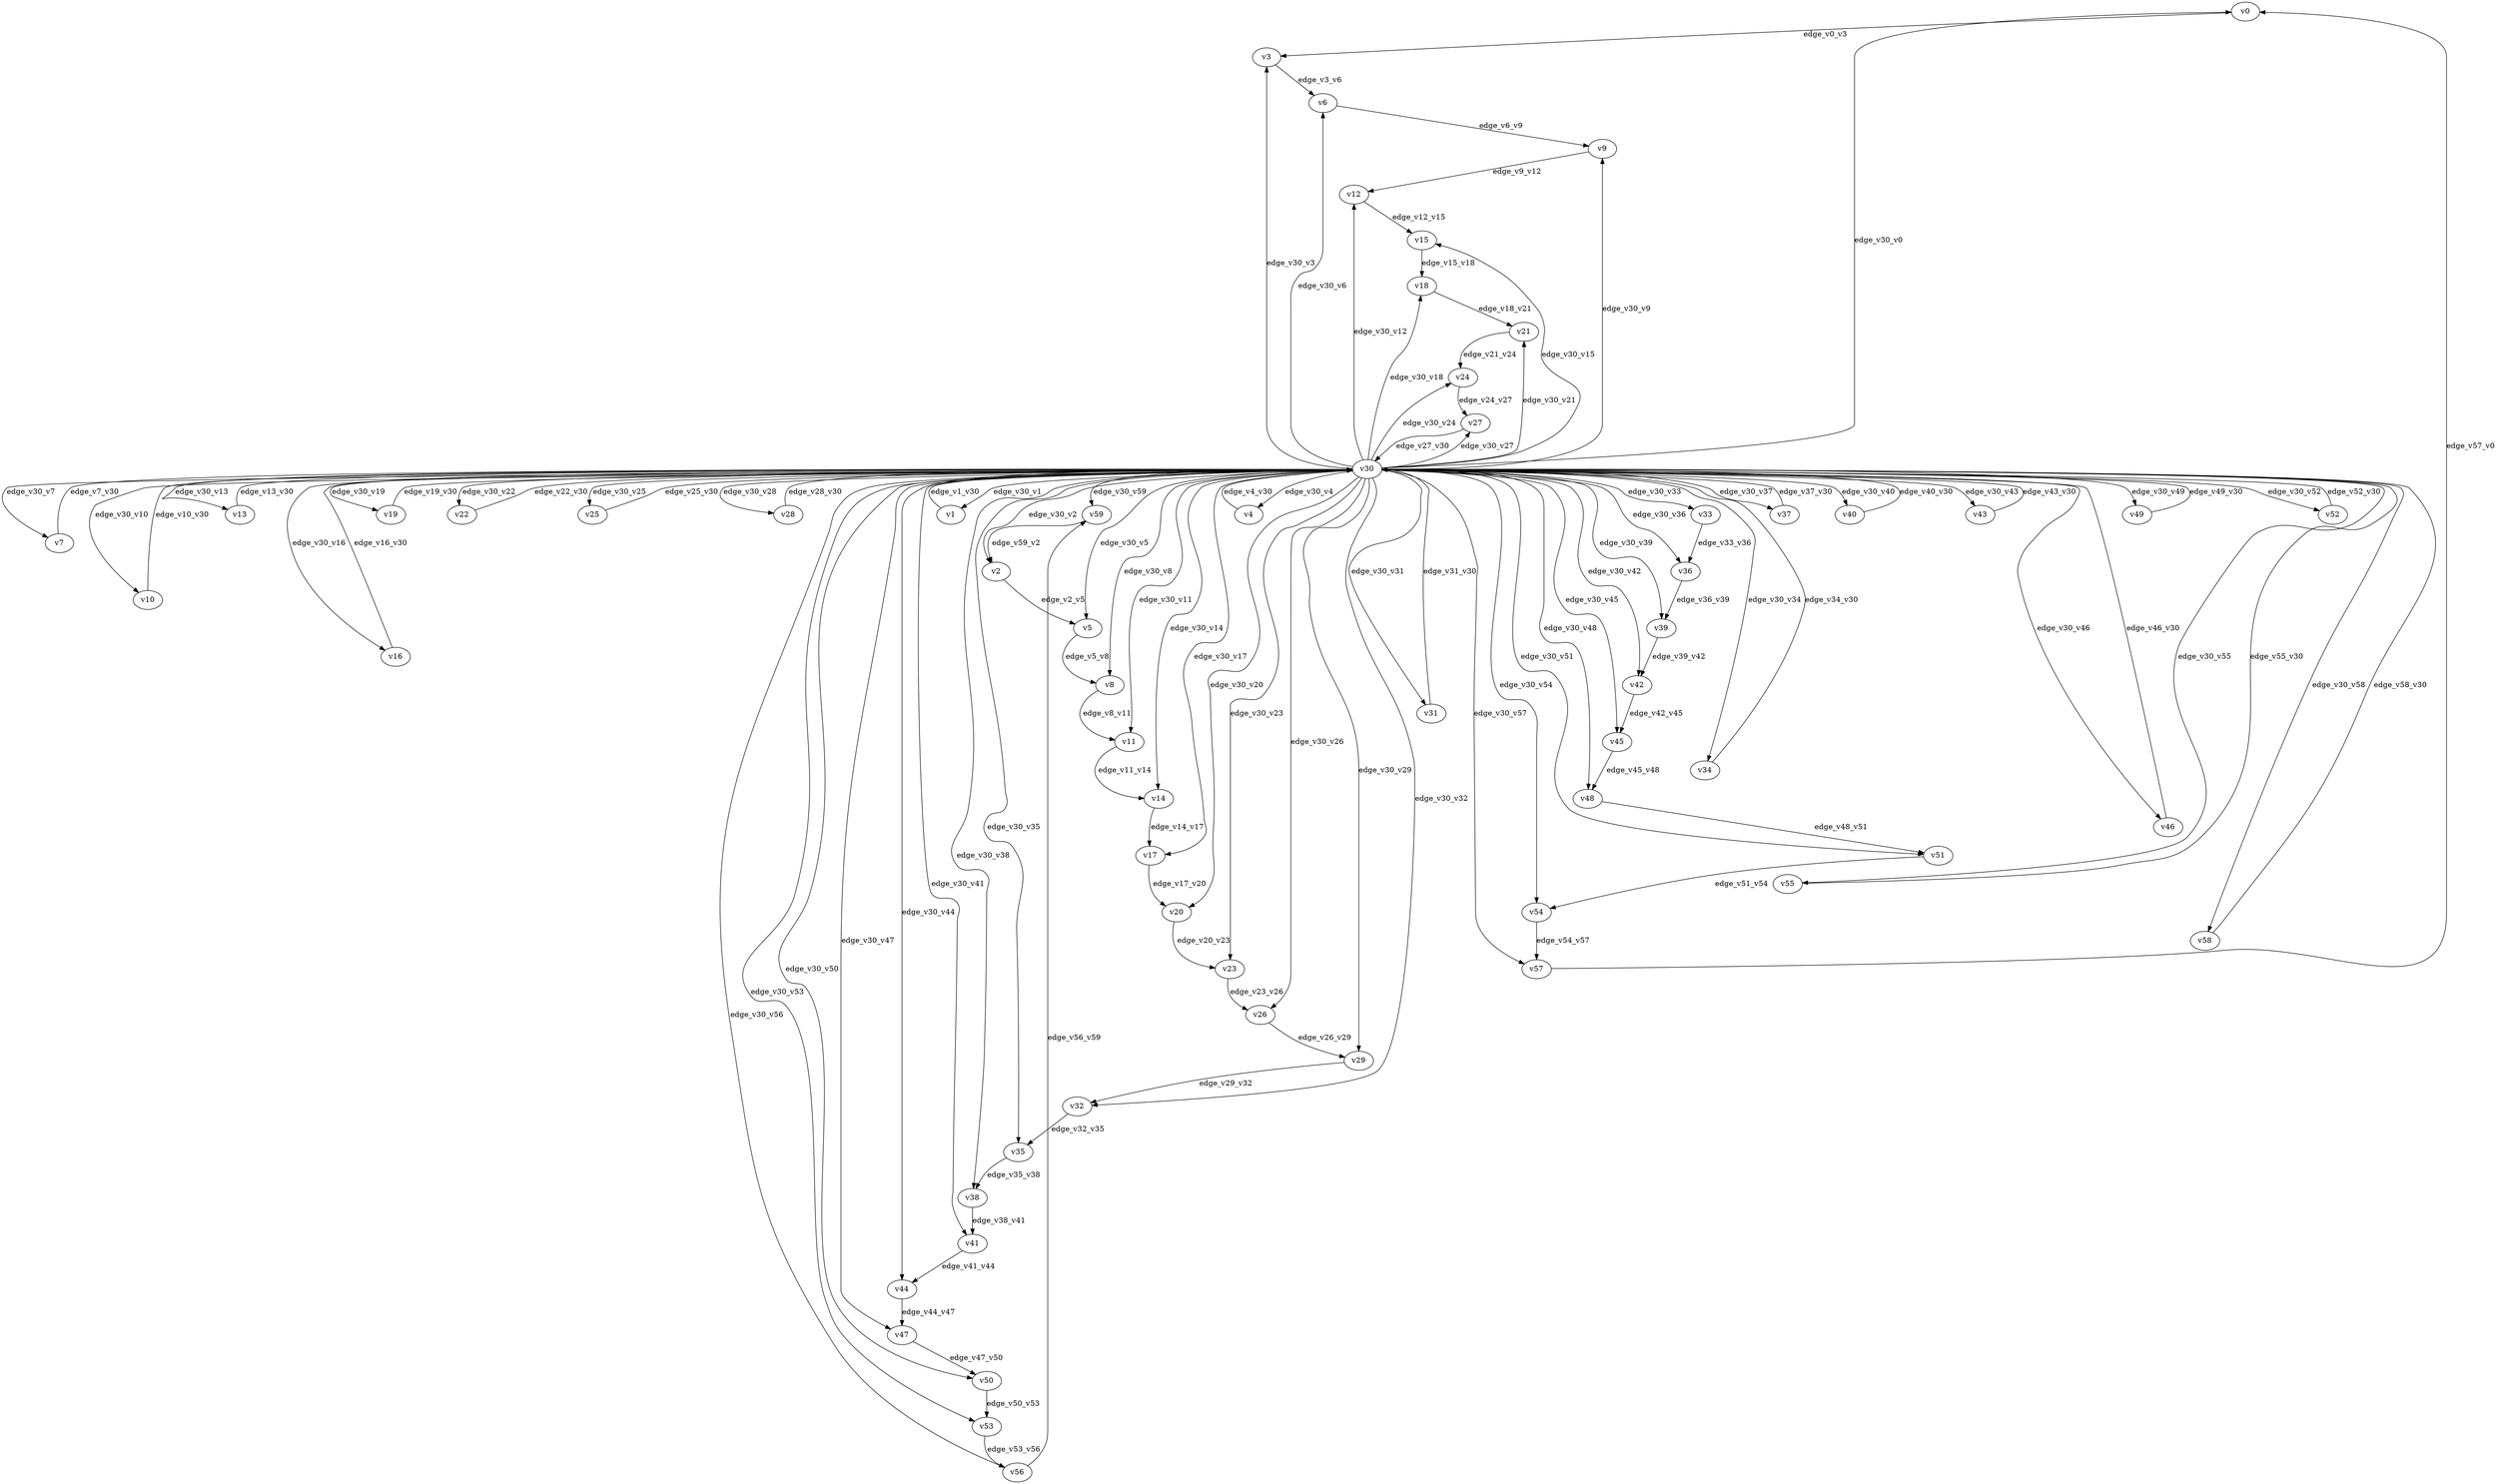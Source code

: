 digraph test088 {
    // Discounted game test case
    // Vertex properties: name [player=X]
    // Edge properties: [weight=Y, discount=Z]

    v0 [name="v0", player=0];
    v1 [name="v1", player=1];
    v2 [name="v2", player=0];
    v3 [name="v3", player=1];
    v4 [name="v4", player=0];
    v5 [name="v5", player=1];
    v6 [name="v6", player=0];
    v7 [name="v7", player=1];
    v8 [name="v8", player=0];
    v9 [name="v9", player=1];
    v10 [name="v10", player=0];
    v11 [name="v11", player=1];
    v12 [name="v12", player=0];
    v13 [name="v13", player=1];
    v14 [name="v14", player=0];
    v15 [name="v15", player=1];
    v16 [name="v16", player=0];
    v17 [name="v17", player=1];
    v18 [name="v18", player=0];
    v19 [name="v19", player=1];
    v20 [name="v20", player=0];
    v21 [name="v21", player=1];
    v22 [name="v22", player=0];
    v23 [name="v23", player=1];
    v24 [name="v24", player=0];
    v25 [name="v25", player=1];
    v26 [name="v26", player=0];
    v27 [name="v27", player=1];
    v28 [name="v28", player=0];
    v29 [name="v29", player=1];
    v30 [name="v30", player=0];
    v31 [name="v31", player=1];
    v32 [name="v32", player=0];
    v33 [name="v33", player=1];
    v34 [name="v34", player=0];
    v35 [name="v35", player=1];
    v36 [name="v36", player=0];
    v37 [name="v37", player=1];
    v38 [name="v38", player=0];
    v39 [name="v39", player=1];
    v40 [name="v40", player=0];
    v41 [name="v41", player=1];
    v42 [name="v42", player=0];
    v43 [name="v43", player=1];
    v44 [name="v44", player=0];
    v45 [name="v45", player=1];
    v46 [name="v46", player=0];
    v47 [name="v47", player=1];
    v48 [name="v48", player=0];
    v49 [name="v49", player=1];
    v50 [name="v50", player=0];
    v51 [name="v51", player=1];
    v52 [name="v52", player=0];
    v53 [name="v53", player=1];
    v54 [name="v54", player=0];
    v55 [name="v55", player=1];
    v56 [name="v56", player=0];
    v57 [name="v57", player=1];
    v58 [name="v58", player=0];
    v59 [name="v59", player=1];

    v30 -> v0 [label="edge_v30_v0", weight=5.24, discount=0.138];
    v30 -> v1 [label="edge_v30_v1", weight=2.81, discount=0.138];
    v1 -> v30 [label="edge_v1_v30", weight=2.45, discount=0.138];
    v30 -> v2 [label="edge_v30_v2", weight=1.05, discount=0.138];
    v30 -> v3 [label="edge_v30_v3", weight=7.15, discount=0.138];
    v30 -> v4 [label="edge_v30_v4", weight=1.22, discount=0.138];
    v4 -> v30 [label="edge_v4_v30", weight=2.19, discount=0.138];
    v30 -> v5 [label="edge_v30_v5", weight=8.33, discount=0.138];
    v30 -> v6 [label="edge_v30_v6", weight=1.26, discount=0.138];
    v30 -> v7 [label="edge_v30_v7", weight=-3.69, discount=0.138];
    v7 -> v30 [label="edge_v7_v30", weight=-5.22, discount=0.138];
    v30 -> v8 [label="edge_v30_v8", weight=6.81, discount=0.138];
    v30 -> v9 [label="edge_v30_v9", weight=7.80, discount=0.138];
    v30 -> v10 [label="edge_v30_v10", weight=-2.78, discount=0.138];
    v10 -> v30 [label="edge_v10_v30", weight=-5.52, discount=0.138];
    v30 -> v11 [label="edge_v30_v11", weight=4.12, discount=0.138];
    v30 -> v12 [label="edge_v30_v12", weight=9.15, discount=0.138];
    v30 -> v13 [label="edge_v30_v13", weight=2.83, discount=0.138];
    v13 -> v30 [label="edge_v13_v30", weight=5.22, discount=0.138];
    v30 -> v14 [label="edge_v30_v14", weight=5.58, discount=0.138];
    v30 -> v15 [label="edge_v30_v15", weight=-3.37, discount=0.138];
    v30 -> v16 [label="edge_v30_v16", weight=-1.45, discount=0.138];
    v16 -> v30 [label="edge_v16_v30", weight=-1.26, discount=0.138];
    v30 -> v17 [label="edge_v30_v17", weight=-2.53, discount=0.138];
    v30 -> v18 [label="edge_v30_v18", weight=4.50, discount=0.138];
    v30 -> v19 [label="edge_v30_v19", weight=3.06, discount=0.138];
    v19 -> v30 [label="edge_v19_v30", weight=3.69, discount=0.138];
    v30 -> v20 [label="edge_v30_v20", weight=-3.76, discount=0.138];
    v30 -> v21 [label="edge_v30_v21", weight=9.69, discount=0.138];
    v30 -> v22 [label="edge_v30_v22", weight=7.89, discount=0.138];
    v22 -> v30 [label="edge_v22_v30", weight=5.51, discount=0.138];
    v30 -> v23 [label="edge_v30_v23", weight=1.15, discount=0.138];
    v30 -> v24 [label="edge_v30_v24", weight=-5.70, discount=0.138];
    v30 -> v25 [label="edge_v30_v25", weight=5.06, discount=0.138];
    v25 -> v30 [label="edge_v25_v30", weight=3.55, discount=0.138];
    v30 -> v26 [label="edge_v30_v26", weight=4.59, discount=0.138];
    v30 -> v27 [label="edge_v30_v27", weight=3.53, discount=0.138];
    v30 -> v28 [label="edge_v30_v28", weight=3.33, discount=0.138];
    v28 -> v30 [label="edge_v28_v30", weight=5.53, discount=0.138];
    v30 -> v29 [label="edge_v30_v29", weight=2.37, discount=0.138];
    v30 -> v31 [label="edge_v30_v31", weight=-4.16, discount=0.138];
    v31 -> v30 [label="edge_v31_v30", weight=-7.08, discount=0.138];
    v30 -> v32 [label="edge_v30_v32", weight=-5.72, discount=0.138];
    v30 -> v33 [label="edge_v30_v33", weight=4.28, discount=0.138];
    v30 -> v34 [label="edge_v30_v34", weight=-3.63, discount=0.138];
    v34 -> v30 [label="edge_v34_v30", weight=-2.97, discount=0.138];
    v30 -> v35 [label="edge_v30_v35", weight=-4.09, discount=0.138];
    v30 -> v36 [label="edge_v30_v36", weight=8.52, discount=0.138];
    v30 -> v37 [label="edge_v30_v37", weight=2.55, discount=0.138];
    v37 -> v30 [label="edge_v37_v30", weight=0.64, discount=0.138];
    v30 -> v38 [label="edge_v30_v38", weight=0.51, discount=0.138];
    v30 -> v39 [label="edge_v30_v39", weight=2.22, discount=0.138];
    v30 -> v40 [label="edge_v30_v40", weight=8.95, discount=0.138];
    v40 -> v30 [label="edge_v40_v30", weight=6.17, discount=0.138];
    v30 -> v41 [label="edge_v30_v41", weight=-5.36, discount=0.138];
    v30 -> v42 [label="edge_v30_v42", weight=8.87, discount=0.138];
    v30 -> v43 [label="edge_v30_v43", weight=1.99, discount=0.138];
    v43 -> v30 [label="edge_v43_v30", weight=0.13, discount=0.138];
    v30 -> v44 [label="edge_v30_v44", weight=9.53, discount=0.138];
    v30 -> v45 [label="edge_v30_v45", weight=1.89, discount=0.138];
    v30 -> v46 [label="edge_v30_v46", weight=-4.73, discount=0.138];
    v46 -> v30 [label="edge_v46_v30", weight=-3.45, discount=0.138];
    v30 -> v47 [label="edge_v30_v47", weight=2.70, discount=0.138];
    v30 -> v48 [label="edge_v30_v48", weight=8.32, discount=0.138];
    v30 -> v49 [label="edge_v30_v49", weight=5.42, discount=0.138];
    v49 -> v30 [label="edge_v49_v30", weight=3.66, discount=0.138];
    v30 -> v50 [label="edge_v30_v50", weight=-0.28, discount=0.138];
    v30 -> v51 [label="edge_v30_v51", weight=-3.25, discount=0.138];
    v30 -> v52 [label="edge_v30_v52", weight=5.14, discount=0.138];
    v52 -> v30 [label="edge_v52_v30", weight=8.02, discount=0.138];
    v30 -> v53 [label="edge_v30_v53", weight=-1.93, discount=0.138];
    v30 -> v54 [label="edge_v30_v54", weight=5.15, discount=0.138];
    v30 -> v55 [label="edge_v30_v55", weight=-2.92, discount=0.138];
    v55 -> v30 [label="edge_v55_v30", weight=-1.92, discount=0.138];
    v30 -> v56 [label="edge_v30_v56", weight=-4.07, discount=0.138];
    v30 -> v57 [label="edge_v30_v57", weight=8.85, discount=0.138];
    v30 -> v58 [label="edge_v30_v58", weight=-4.56, discount=0.138];
    v58 -> v30 [label="edge_v58_v30", weight=-6.69, discount=0.138];
    v30 -> v59 [label="edge_v30_v59", weight=6.46, discount=0.138];
    v0 -> v3 [label="edge_v0_v3", weight=-0.81, discount=0.138];
    v2 -> v5 [label="edge_v2_v5", weight=3.80, discount=0.138];
    v3 -> v6 [label="edge_v3_v6", weight=-2.70, discount=0.138];
    v5 -> v8 [label="edge_v5_v8", weight=1.59, discount=0.138];
    v6 -> v9 [label="edge_v6_v9", weight=-0.34, discount=0.138];
    v8 -> v11 [label="edge_v8_v11", weight=-1.45, discount=0.138];
    v9 -> v12 [label="edge_v9_v12", weight=5.93, discount=0.138];
    v11 -> v14 [label="edge_v11_v14", weight=0.95, discount=0.138];
    v12 -> v15 [label="edge_v12_v15", weight=2.89, discount=0.138];
    v14 -> v17 [label="edge_v14_v17", weight=3.03, discount=0.138];
    v15 -> v18 [label="edge_v15_v18", weight=6.32, discount=0.138];
    v17 -> v20 [label="edge_v17_v20", weight=1.19, discount=0.138];
    v18 -> v21 [label="edge_v18_v21", weight=2.49, discount=0.138];
    v20 -> v23 [label="edge_v20_v23", weight=2.75, discount=0.138];
    v21 -> v24 [label="edge_v21_v24", weight=4.84, discount=0.138];
    v23 -> v26 [label="edge_v23_v26", weight=4.92, discount=0.138];
    v24 -> v27 [label="edge_v24_v27", weight=-0.32, discount=0.138];
    v26 -> v29 [label="edge_v26_v29", weight=-1.42, discount=0.138];
    v27 -> v30 [label="edge_v27_v30", weight=1.82, discount=0.138];
    v29 -> v32 [label="edge_v29_v32", weight=-2.13, discount=0.138];
    v32 -> v35 [label="edge_v32_v35", weight=1.18, discount=0.138];
    v33 -> v36 [label="edge_v33_v36", weight=2.03, discount=0.138];
    v35 -> v38 [label="edge_v35_v38", weight=-0.70, discount=0.138];
    v36 -> v39 [label="edge_v36_v39", weight=0.52, discount=0.138];
    v38 -> v41 [label="edge_v38_v41", weight=6.12, discount=0.138];
    v39 -> v42 [label="edge_v39_v42", weight=-0.45, discount=0.138];
    v41 -> v44 [label="edge_v41_v44", weight=-0.51, discount=0.138];
    v42 -> v45 [label="edge_v42_v45", weight=1.68, discount=0.138];
    v44 -> v47 [label="edge_v44_v47", weight=3.98, discount=0.138];
    v45 -> v48 [label="edge_v45_v48", weight=2.46, discount=0.138];
    v47 -> v50 [label="edge_v47_v50", weight=0.55, discount=0.138];
    v48 -> v51 [label="edge_v48_v51", weight=-2.73, discount=0.138];
    v50 -> v53 [label="edge_v50_v53", weight=5.40, discount=0.138];
    v51 -> v54 [label="edge_v51_v54", weight=-2.67, discount=0.138];
    v53 -> v56 [label="edge_v53_v56", weight=4.13, discount=0.138];
    v54 -> v57 [label="edge_v54_v57", weight=4.67, discount=0.138];
    v56 -> v59 [label="edge_v56_v59", weight=4.30, discount=0.138];
    v57 -> v0 [label="edge_v57_v0", weight=5.46, discount=0.138];
    v59 -> v2 [label="edge_v59_v2", weight=-2.09, discount=0.138];
}
